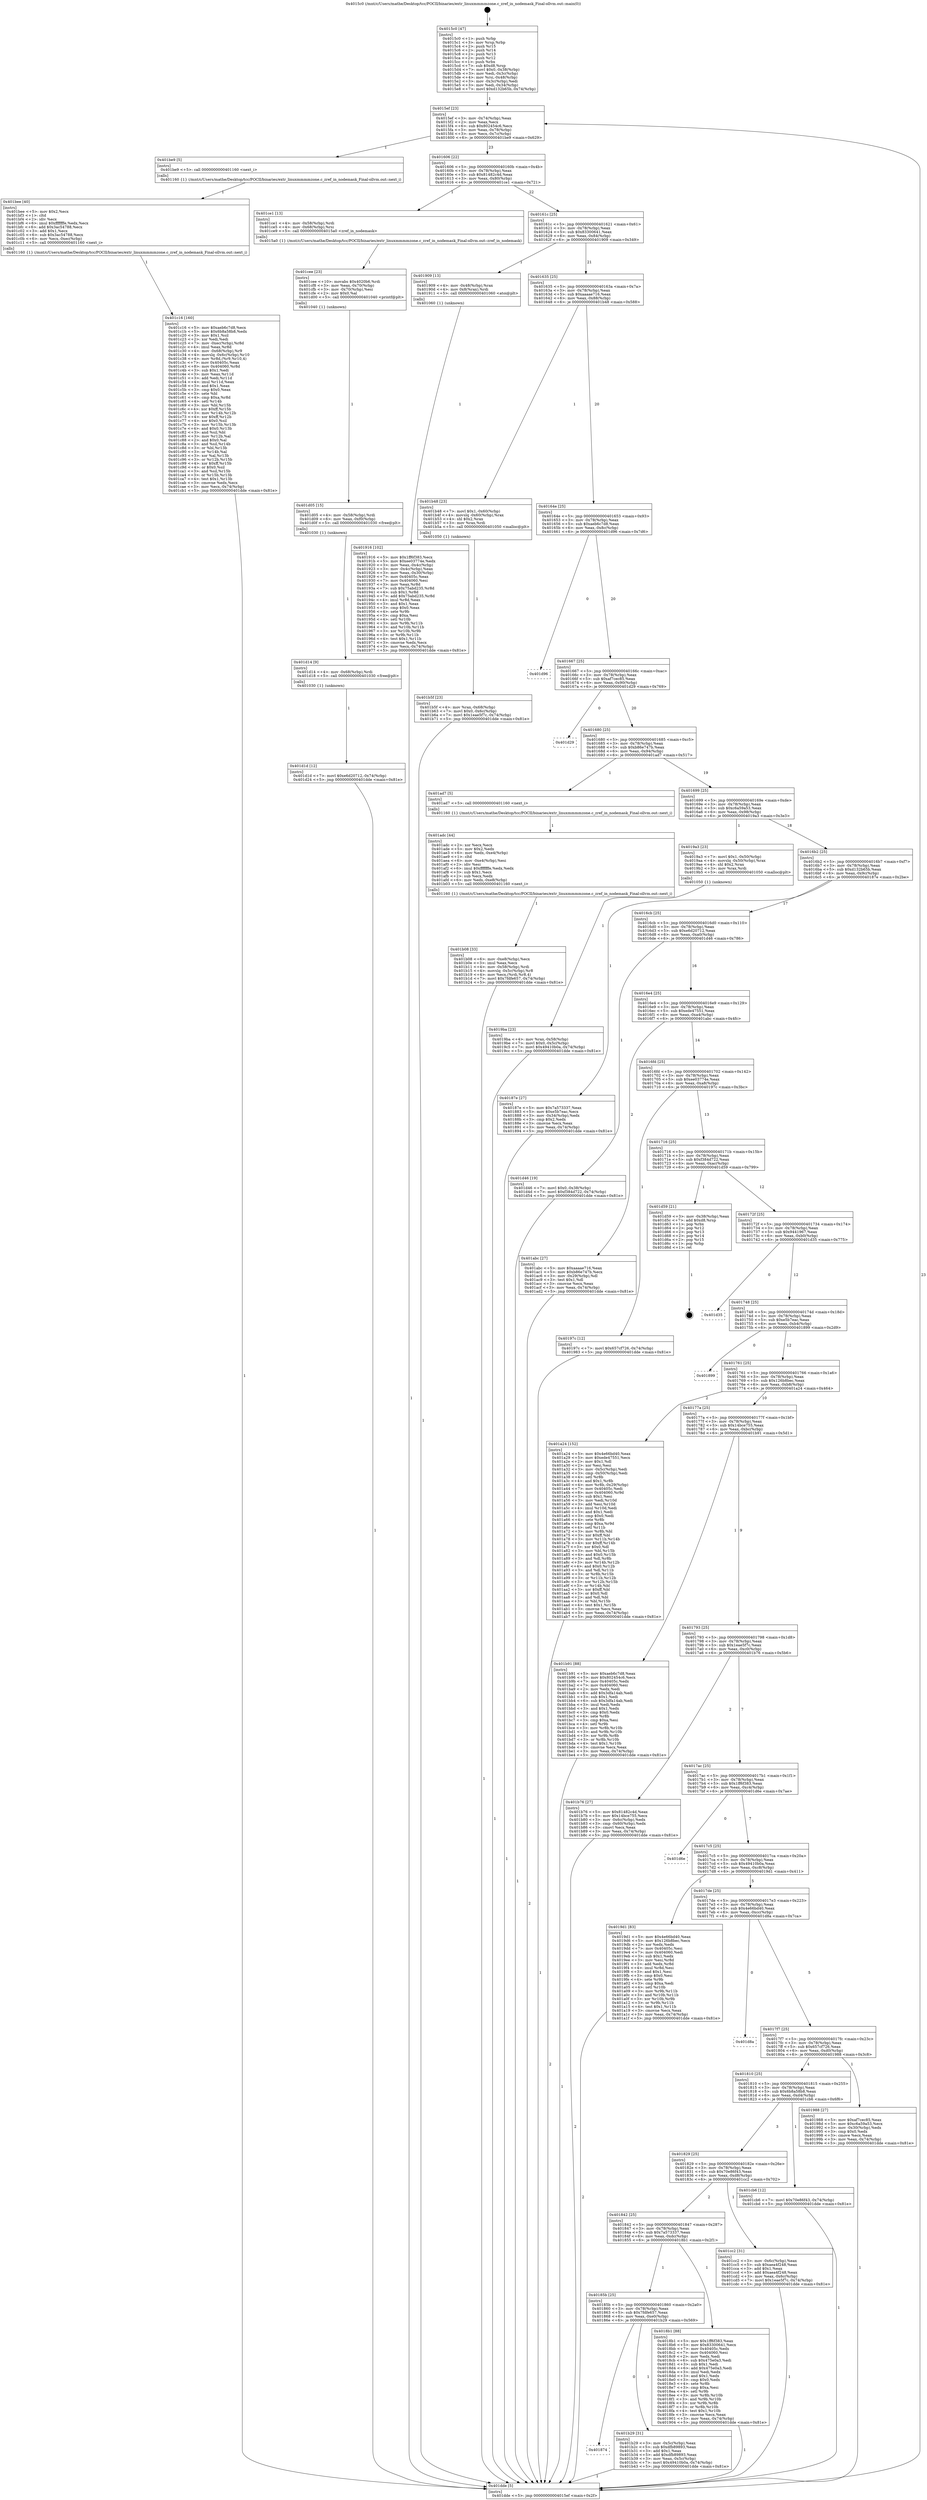 digraph "0x4015c0" {
  label = "0x4015c0 (/mnt/c/Users/mathe/Desktop/tcc/POCII/binaries/extr_linuxmmmmzone.c_zref_in_nodemask_Final-ollvm.out::main(0))"
  labelloc = "t"
  node[shape=record]

  Entry [label="",width=0.3,height=0.3,shape=circle,fillcolor=black,style=filled]
  "0x4015ef" [label="{
     0x4015ef [23]\l
     | [instrs]\l
     &nbsp;&nbsp;0x4015ef \<+3\>: mov -0x74(%rbp),%eax\l
     &nbsp;&nbsp;0x4015f2 \<+2\>: mov %eax,%ecx\l
     &nbsp;&nbsp;0x4015f4 \<+6\>: sub $0x802454c6,%ecx\l
     &nbsp;&nbsp;0x4015fa \<+3\>: mov %eax,-0x78(%rbp)\l
     &nbsp;&nbsp;0x4015fd \<+3\>: mov %ecx,-0x7c(%rbp)\l
     &nbsp;&nbsp;0x401600 \<+6\>: je 0000000000401be9 \<main+0x629\>\l
  }"]
  "0x401be9" [label="{
     0x401be9 [5]\l
     | [instrs]\l
     &nbsp;&nbsp;0x401be9 \<+5\>: call 0000000000401160 \<next_i\>\l
     | [calls]\l
     &nbsp;&nbsp;0x401160 \{1\} (/mnt/c/Users/mathe/Desktop/tcc/POCII/binaries/extr_linuxmmmmzone.c_zref_in_nodemask_Final-ollvm.out::next_i)\l
  }"]
  "0x401606" [label="{
     0x401606 [22]\l
     | [instrs]\l
     &nbsp;&nbsp;0x401606 \<+5\>: jmp 000000000040160b \<main+0x4b\>\l
     &nbsp;&nbsp;0x40160b \<+3\>: mov -0x78(%rbp),%eax\l
     &nbsp;&nbsp;0x40160e \<+5\>: sub $0x81482c4d,%eax\l
     &nbsp;&nbsp;0x401613 \<+3\>: mov %eax,-0x80(%rbp)\l
     &nbsp;&nbsp;0x401616 \<+6\>: je 0000000000401ce1 \<main+0x721\>\l
  }"]
  Exit [label="",width=0.3,height=0.3,shape=circle,fillcolor=black,style=filled,peripheries=2]
  "0x401ce1" [label="{
     0x401ce1 [13]\l
     | [instrs]\l
     &nbsp;&nbsp;0x401ce1 \<+4\>: mov -0x58(%rbp),%rdi\l
     &nbsp;&nbsp;0x401ce5 \<+4\>: mov -0x68(%rbp),%rsi\l
     &nbsp;&nbsp;0x401ce9 \<+5\>: call 00000000004015a0 \<zref_in_nodemask\>\l
     | [calls]\l
     &nbsp;&nbsp;0x4015a0 \{1\} (/mnt/c/Users/mathe/Desktop/tcc/POCII/binaries/extr_linuxmmmmzone.c_zref_in_nodemask_Final-ollvm.out::zref_in_nodemask)\l
  }"]
  "0x40161c" [label="{
     0x40161c [25]\l
     | [instrs]\l
     &nbsp;&nbsp;0x40161c \<+5\>: jmp 0000000000401621 \<main+0x61\>\l
     &nbsp;&nbsp;0x401621 \<+3\>: mov -0x78(%rbp),%eax\l
     &nbsp;&nbsp;0x401624 \<+5\>: sub $0x83300641,%eax\l
     &nbsp;&nbsp;0x401629 \<+6\>: mov %eax,-0x84(%rbp)\l
     &nbsp;&nbsp;0x40162f \<+6\>: je 0000000000401909 \<main+0x349\>\l
  }"]
  "0x401d1d" [label="{
     0x401d1d [12]\l
     | [instrs]\l
     &nbsp;&nbsp;0x401d1d \<+7\>: movl $0xe6d20712,-0x74(%rbp)\l
     &nbsp;&nbsp;0x401d24 \<+5\>: jmp 0000000000401dde \<main+0x81e\>\l
  }"]
  "0x401909" [label="{
     0x401909 [13]\l
     | [instrs]\l
     &nbsp;&nbsp;0x401909 \<+4\>: mov -0x48(%rbp),%rax\l
     &nbsp;&nbsp;0x40190d \<+4\>: mov 0x8(%rax),%rdi\l
     &nbsp;&nbsp;0x401911 \<+5\>: call 0000000000401060 \<atoi@plt\>\l
     | [calls]\l
     &nbsp;&nbsp;0x401060 \{1\} (unknown)\l
  }"]
  "0x401635" [label="{
     0x401635 [25]\l
     | [instrs]\l
     &nbsp;&nbsp;0x401635 \<+5\>: jmp 000000000040163a \<main+0x7a\>\l
     &nbsp;&nbsp;0x40163a \<+3\>: mov -0x78(%rbp),%eax\l
     &nbsp;&nbsp;0x40163d \<+5\>: sub $0xaaaae716,%eax\l
     &nbsp;&nbsp;0x401642 \<+6\>: mov %eax,-0x88(%rbp)\l
     &nbsp;&nbsp;0x401648 \<+6\>: je 0000000000401b48 \<main+0x588\>\l
  }"]
  "0x401d14" [label="{
     0x401d14 [9]\l
     | [instrs]\l
     &nbsp;&nbsp;0x401d14 \<+4\>: mov -0x68(%rbp),%rdi\l
     &nbsp;&nbsp;0x401d18 \<+5\>: call 0000000000401030 \<free@plt\>\l
     | [calls]\l
     &nbsp;&nbsp;0x401030 \{1\} (unknown)\l
  }"]
  "0x401b48" [label="{
     0x401b48 [23]\l
     | [instrs]\l
     &nbsp;&nbsp;0x401b48 \<+7\>: movl $0x1,-0x60(%rbp)\l
     &nbsp;&nbsp;0x401b4f \<+4\>: movslq -0x60(%rbp),%rax\l
     &nbsp;&nbsp;0x401b53 \<+4\>: shl $0x2,%rax\l
     &nbsp;&nbsp;0x401b57 \<+3\>: mov %rax,%rdi\l
     &nbsp;&nbsp;0x401b5a \<+5\>: call 0000000000401050 \<malloc@plt\>\l
     | [calls]\l
     &nbsp;&nbsp;0x401050 \{1\} (unknown)\l
  }"]
  "0x40164e" [label="{
     0x40164e [25]\l
     | [instrs]\l
     &nbsp;&nbsp;0x40164e \<+5\>: jmp 0000000000401653 \<main+0x93\>\l
     &nbsp;&nbsp;0x401653 \<+3\>: mov -0x78(%rbp),%eax\l
     &nbsp;&nbsp;0x401656 \<+5\>: sub $0xaeb6c7d8,%eax\l
     &nbsp;&nbsp;0x40165b \<+6\>: mov %eax,-0x8c(%rbp)\l
     &nbsp;&nbsp;0x401661 \<+6\>: je 0000000000401d96 \<main+0x7d6\>\l
  }"]
  "0x401d05" [label="{
     0x401d05 [15]\l
     | [instrs]\l
     &nbsp;&nbsp;0x401d05 \<+4\>: mov -0x58(%rbp),%rdi\l
     &nbsp;&nbsp;0x401d09 \<+6\>: mov %eax,-0xf0(%rbp)\l
     &nbsp;&nbsp;0x401d0f \<+5\>: call 0000000000401030 \<free@plt\>\l
     | [calls]\l
     &nbsp;&nbsp;0x401030 \{1\} (unknown)\l
  }"]
  "0x401d96" [label="{
     0x401d96\l
  }", style=dashed]
  "0x401667" [label="{
     0x401667 [25]\l
     | [instrs]\l
     &nbsp;&nbsp;0x401667 \<+5\>: jmp 000000000040166c \<main+0xac\>\l
     &nbsp;&nbsp;0x40166c \<+3\>: mov -0x78(%rbp),%eax\l
     &nbsp;&nbsp;0x40166f \<+5\>: sub $0xaf7cec85,%eax\l
     &nbsp;&nbsp;0x401674 \<+6\>: mov %eax,-0x90(%rbp)\l
     &nbsp;&nbsp;0x40167a \<+6\>: je 0000000000401d29 \<main+0x769\>\l
  }"]
  "0x401cee" [label="{
     0x401cee [23]\l
     | [instrs]\l
     &nbsp;&nbsp;0x401cee \<+10\>: movabs $0x4020b6,%rdi\l
     &nbsp;&nbsp;0x401cf8 \<+3\>: mov %eax,-0x70(%rbp)\l
     &nbsp;&nbsp;0x401cfb \<+3\>: mov -0x70(%rbp),%esi\l
     &nbsp;&nbsp;0x401cfe \<+2\>: mov $0x0,%al\l
     &nbsp;&nbsp;0x401d00 \<+5\>: call 0000000000401040 \<printf@plt\>\l
     | [calls]\l
     &nbsp;&nbsp;0x401040 \{1\} (unknown)\l
  }"]
  "0x401d29" [label="{
     0x401d29\l
  }", style=dashed]
  "0x401680" [label="{
     0x401680 [25]\l
     | [instrs]\l
     &nbsp;&nbsp;0x401680 \<+5\>: jmp 0000000000401685 \<main+0xc5\>\l
     &nbsp;&nbsp;0x401685 \<+3\>: mov -0x78(%rbp),%eax\l
     &nbsp;&nbsp;0x401688 \<+5\>: sub $0xb86e747b,%eax\l
     &nbsp;&nbsp;0x40168d \<+6\>: mov %eax,-0x94(%rbp)\l
     &nbsp;&nbsp;0x401693 \<+6\>: je 0000000000401ad7 \<main+0x517\>\l
  }"]
  "0x401c16" [label="{
     0x401c16 [160]\l
     | [instrs]\l
     &nbsp;&nbsp;0x401c16 \<+5\>: mov $0xaeb6c7d8,%ecx\l
     &nbsp;&nbsp;0x401c1b \<+5\>: mov $0x6b8a58b8,%edx\l
     &nbsp;&nbsp;0x401c20 \<+3\>: mov $0x1,%sil\l
     &nbsp;&nbsp;0x401c23 \<+2\>: xor %edi,%edi\l
     &nbsp;&nbsp;0x401c25 \<+7\>: mov -0xec(%rbp),%r8d\l
     &nbsp;&nbsp;0x401c2c \<+4\>: imul %eax,%r8d\l
     &nbsp;&nbsp;0x401c30 \<+4\>: mov -0x68(%rbp),%r9\l
     &nbsp;&nbsp;0x401c34 \<+4\>: movslq -0x6c(%rbp),%r10\l
     &nbsp;&nbsp;0x401c38 \<+4\>: mov %r8d,(%r9,%r10,4)\l
     &nbsp;&nbsp;0x401c3c \<+7\>: mov 0x40405c,%eax\l
     &nbsp;&nbsp;0x401c43 \<+8\>: mov 0x404060,%r8d\l
     &nbsp;&nbsp;0x401c4b \<+3\>: sub $0x1,%edi\l
     &nbsp;&nbsp;0x401c4e \<+3\>: mov %eax,%r11d\l
     &nbsp;&nbsp;0x401c51 \<+3\>: add %edi,%r11d\l
     &nbsp;&nbsp;0x401c54 \<+4\>: imul %r11d,%eax\l
     &nbsp;&nbsp;0x401c58 \<+3\>: and $0x1,%eax\l
     &nbsp;&nbsp;0x401c5b \<+3\>: cmp $0x0,%eax\l
     &nbsp;&nbsp;0x401c5e \<+3\>: sete %bl\l
     &nbsp;&nbsp;0x401c61 \<+4\>: cmp $0xa,%r8d\l
     &nbsp;&nbsp;0x401c65 \<+4\>: setl %r14b\l
     &nbsp;&nbsp;0x401c69 \<+3\>: mov %bl,%r15b\l
     &nbsp;&nbsp;0x401c6c \<+4\>: xor $0xff,%r15b\l
     &nbsp;&nbsp;0x401c70 \<+3\>: mov %r14b,%r12b\l
     &nbsp;&nbsp;0x401c73 \<+4\>: xor $0xff,%r12b\l
     &nbsp;&nbsp;0x401c77 \<+4\>: xor $0x0,%sil\l
     &nbsp;&nbsp;0x401c7b \<+3\>: mov %r15b,%r13b\l
     &nbsp;&nbsp;0x401c7e \<+4\>: and $0x0,%r13b\l
     &nbsp;&nbsp;0x401c82 \<+3\>: and %sil,%bl\l
     &nbsp;&nbsp;0x401c85 \<+3\>: mov %r12b,%al\l
     &nbsp;&nbsp;0x401c88 \<+2\>: and $0x0,%al\l
     &nbsp;&nbsp;0x401c8a \<+3\>: and %sil,%r14b\l
     &nbsp;&nbsp;0x401c8d \<+3\>: or %bl,%r13b\l
     &nbsp;&nbsp;0x401c90 \<+3\>: or %r14b,%al\l
     &nbsp;&nbsp;0x401c93 \<+3\>: xor %al,%r13b\l
     &nbsp;&nbsp;0x401c96 \<+3\>: or %r12b,%r15b\l
     &nbsp;&nbsp;0x401c99 \<+4\>: xor $0xff,%r15b\l
     &nbsp;&nbsp;0x401c9d \<+4\>: or $0x0,%sil\l
     &nbsp;&nbsp;0x401ca1 \<+3\>: and %sil,%r15b\l
     &nbsp;&nbsp;0x401ca4 \<+3\>: or %r15b,%r13b\l
     &nbsp;&nbsp;0x401ca7 \<+4\>: test $0x1,%r13b\l
     &nbsp;&nbsp;0x401cab \<+3\>: cmovne %edx,%ecx\l
     &nbsp;&nbsp;0x401cae \<+3\>: mov %ecx,-0x74(%rbp)\l
     &nbsp;&nbsp;0x401cb1 \<+5\>: jmp 0000000000401dde \<main+0x81e\>\l
  }"]
  "0x401ad7" [label="{
     0x401ad7 [5]\l
     | [instrs]\l
     &nbsp;&nbsp;0x401ad7 \<+5\>: call 0000000000401160 \<next_i\>\l
     | [calls]\l
     &nbsp;&nbsp;0x401160 \{1\} (/mnt/c/Users/mathe/Desktop/tcc/POCII/binaries/extr_linuxmmmmzone.c_zref_in_nodemask_Final-ollvm.out::next_i)\l
  }"]
  "0x401699" [label="{
     0x401699 [25]\l
     | [instrs]\l
     &nbsp;&nbsp;0x401699 \<+5\>: jmp 000000000040169e \<main+0xde\>\l
     &nbsp;&nbsp;0x40169e \<+3\>: mov -0x78(%rbp),%eax\l
     &nbsp;&nbsp;0x4016a1 \<+5\>: sub $0xc6a59a53,%eax\l
     &nbsp;&nbsp;0x4016a6 \<+6\>: mov %eax,-0x98(%rbp)\l
     &nbsp;&nbsp;0x4016ac \<+6\>: je 00000000004019a3 \<main+0x3e3\>\l
  }"]
  "0x401bee" [label="{
     0x401bee [40]\l
     | [instrs]\l
     &nbsp;&nbsp;0x401bee \<+5\>: mov $0x2,%ecx\l
     &nbsp;&nbsp;0x401bf3 \<+1\>: cltd\l
     &nbsp;&nbsp;0x401bf4 \<+2\>: idiv %ecx\l
     &nbsp;&nbsp;0x401bf6 \<+6\>: imul $0xfffffffe,%edx,%ecx\l
     &nbsp;&nbsp;0x401bfc \<+6\>: add $0x3ac54788,%ecx\l
     &nbsp;&nbsp;0x401c02 \<+3\>: add $0x1,%ecx\l
     &nbsp;&nbsp;0x401c05 \<+6\>: sub $0x3ac54788,%ecx\l
     &nbsp;&nbsp;0x401c0b \<+6\>: mov %ecx,-0xec(%rbp)\l
     &nbsp;&nbsp;0x401c11 \<+5\>: call 0000000000401160 \<next_i\>\l
     | [calls]\l
     &nbsp;&nbsp;0x401160 \{1\} (/mnt/c/Users/mathe/Desktop/tcc/POCII/binaries/extr_linuxmmmmzone.c_zref_in_nodemask_Final-ollvm.out::next_i)\l
  }"]
  "0x4019a3" [label="{
     0x4019a3 [23]\l
     | [instrs]\l
     &nbsp;&nbsp;0x4019a3 \<+7\>: movl $0x1,-0x50(%rbp)\l
     &nbsp;&nbsp;0x4019aa \<+4\>: movslq -0x50(%rbp),%rax\l
     &nbsp;&nbsp;0x4019ae \<+4\>: shl $0x2,%rax\l
     &nbsp;&nbsp;0x4019b2 \<+3\>: mov %rax,%rdi\l
     &nbsp;&nbsp;0x4019b5 \<+5\>: call 0000000000401050 \<malloc@plt\>\l
     | [calls]\l
     &nbsp;&nbsp;0x401050 \{1\} (unknown)\l
  }"]
  "0x4016b2" [label="{
     0x4016b2 [25]\l
     | [instrs]\l
     &nbsp;&nbsp;0x4016b2 \<+5\>: jmp 00000000004016b7 \<main+0xf7\>\l
     &nbsp;&nbsp;0x4016b7 \<+3\>: mov -0x78(%rbp),%eax\l
     &nbsp;&nbsp;0x4016ba \<+5\>: sub $0xd132b65b,%eax\l
     &nbsp;&nbsp;0x4016bf \<+6\>: mov %eax,-0x9c(%rbp)\l
     &nbsp;&nbsp;0x4016c5 \<+6\>: je 000000000040187e \<main+0x2be\>\l
  }"]
  "0x401b5f" [label="{
     0x401b5f [23]\l
     | [instrs]\l
     &nbsp;&nbsp;0x401b5f \<+4\>: mov %rax,-0x68(%rbp)\l
     &nbsp;&nbsp;0x401b63 \<+7\>: movl $0x0,-0x6c(%rbp)\l
     &nbsp;&nbsp;0x401b6a \<+7\>: movl $0x1eae5f7c,-0x74(%rbp)\l
     &nbsp;&nbsp;0x401b71 \<+5\>: jmp 0000000000401dde \<main+0x81e\>\l
  }"]
  "0x40187e" [label="{
     0x40187e [27]\l
     | [instrs]\l
     &nbsp;&nbsp;0x40187e \<+5\>: mov $0x7a573337,%eax\l
     &nbsp;&nbsp;0x401883 \<+5\>: mov $0xe5b7eac,%ecx\l
     &nbsp;&nbsp;0x401888 \<+3\>: mov -0x34(%rbp),%edx\l
     &nbsp;&nbsp;0x40188b \<+3\>: cmp $0x2,%edx\l
     &nbsp;&nbsp;0x40188e \<+3\>: cmovne %ecx,%eax\l
     &nbsp;&nbsp;0x401891 \<+3\>: mov %eax,-0x74(%rbp)\l
     &nbsp;&nbsp;0x401894 \<+5\>: jmp 0000000000401dde \<main+0x81e\>\l
  }"]
  "0x4016cb" [label="{
     0x4016cb [25]\l
     | [instrs]\l
     &nbsp;&nbsp;0x4016cb \<+5\>: jmp 00000000004016d0 \<main+0x110\>\l
     &nbsp;&nbsp;0x4016d0 \<+3\>: mov -0x78(%rbp),%eax\l
     &nbsp;&nbsp;0x4016d3 \<+5\>: sub $0xe6d20712,%eax\l
     &nbsp;&nbsp;0x4016d8 \<+6\>: mov %eax,-0xa0(%rbp)\l
     &nbsp;&nbsp;0x4016de \<+6\>: je 0000000000401d46 \<main+0x786\>\l
  }"]
  "0x401dde" [label="{
     0x401dde [5]\l
     | [instrs]\l
     &nbsp;&nbsp;0x401dde \<+5\>: jmp 00000000004015ef \<main+0x2f\>\l
  }"]
  "0x4015c0" [label="{
     0x4015c0 [47]\l
     | [instrs]\l
     &nbsp;&nbsp;0x4015c0 \<+1\>: push %rbp\l
     &nbsp;&nbsp;0x4015c1 \<+3\>: mov %rsp,%rbp\l
     &nbsp;&nbsp;0x4015c4 \<+2\>: push %r15\l
     &nbsp;&nbsp;0x4015c6 \<+2\>: push %r14\l
     &nbsp;&nbsp;0x4015c8 \<+2\>: push %r13\l
     &nbsp;&nbsp;0x4015ca \<+2\>: push %r12\l
     &nbsp;&nbsp;0x4015cc \<+1\>: push %rbx\l
     &nbsp;&nbsp;0x4015cd \<+7\>: sub $0xd8,%rsp\l
     &nbsp;&nbsp;0x4015d4 \<+7\>: movl $0x0,-0x38(%rbp)\l
     &nbsp;&nbsp;0x4015db \<+3\>: mov %edi,-0x3c(%rbp)\l
     &nbsp;&nbsp;0x4015de \<+4\>: mov %rsi,-0x48(%rbp)\l
     &nbsp;&nbsp;0x4015e2 \<+3\>: mov -0x3c(%rbp),%edi\l
     &nbsp;&nbsp;0x4015e5 \<+3\>: mov %edi,-0x34(%rbp)\l
     &nbsp;&nbsp;0x4015e8 \<+7\>: movl $0xd132b65b,-0x74(%rbp)\l
  }"]
  "0x401874" [label="{
     0x401874\l
  }", style=dashed]
  "0x401d46" [label="{
     0x401d46 [19]\l
     | [instrs]\l
     &nbsp;&nbsp;0x401d46 \<+7\>: movl $0x0,-0x38(%rbp)\l
     &nbsp;&nbsp;0x401d4d \<+7\>: movl $0xf384d722,-0x74(%rbp)\l
     &nbsp;&nbsp;0x401d54 \<+5\>: jmp 0000000000401dde \<main+0x81e\>\l
  }"]
  "0x4016e4" [label="{
     0x4016e4 [25]\l
     | [instrs]\l
     &nbsp;&nbsp;0x4016e4 \<+5\>: jmp 00000000004016e9 \<main+0x129\>\l
     &nbsp;&nbsp;0x4016e9 \<+3\>: mov -0x78(%rbp),%eax\l
     &nbsp;&nbsp;0x4016ec \<+5\>: sub $0xede47551,%eax\l
     &nbsp;&nbsp;0x4016f1 \<+6\>: mov %eax,-0xa4(%rbp)\l
     &nbsp;&nbsp;0x4016f7 \<+6\>: je 0000000000401abc \<main+0x4fc\>\l
  }"]
  "0x401b29" [label="{
     0x401b29 [31]\l
     | [instrs]\l
     &nbsp;&nbsp;0x401b29 \<+3\>: mov -0x5c(%rbp),%eax\l
     &nbsp;&nbsp;0x401b2c \<+5\>: sub $0xdfb89893,%eax\l
     &nbsp;&nbsp;0x401b31 \<+3\>: add $0x1,%eax\l
     &nbsp;&nbsp;0x401b34 \<+5\>: add $0xdfb89893,%eax\l
     &nbsp;&nbsp;0x401b39 \<+3\>: mov %eax,-0x5c(%rbp)\l
     &nbsp;&nbsp;0x401b3c \<+7\>: movl $0x49410b0a,-0x74(%rbp)\l
     &nbsp;&nbsp;0x401b43 \<+5\>: jmp 0000000000401dde \<main+0x81e\>\l
  }"]
  "0x401abc" [label="{
     0x401abc [27]\l
     | [instrs]\l
     &nbsp;&nbsp;0x401abc \<+5\>: mov $0xaaaae716,%eax\l
     &nbsp;&nbsp;0x401ac1 \<+5\>: mov $0xb86e747b,%ecx\l
     &nbsp;&nbsp;0x401ac6 \<+3\>: mov -0x29(%rbp),%dl\l
     &nbsp;&nbsp;0x401ac9 \<+3\>: test $0x1,%dl\l
     &nbsp;&nbsp;0x401acc \<+3\>: cmovne %ecx,%eax\l
     &nbsp;&nbsp;0x401acf \<+3\>: mov %eax,-0x74(%rbp)\l
     &nbsp;&nbsp;0x401ad2 \<+5\>: jmp 0000000000401dde \<main+0x81e\>\l
  }"]
  "0x4016fd" [label="{
     0x4016fd [25]\l
     | [instrs]\l
     &nbsp;&nbsp;0x4016fd \<+5\>: jmp 0000000000401702 \<main+0x142\>\l
     &nbsp;&nbsp;0x401702 \<+3\>: mov -0x78(%rbp),%eax\l
     &nbsp;&nbsp;0x401705 \<+5\>: sub $0xee03774e,%eax\l
     &nbsp;&nbsp;0x40170a \<+6\>: mov %eax,-0xa8(%rbp)\l
     &nbsp;&nbsp;0x401710 \<+6\>: je 000000000040197c \<main+0x3bc\>\l
  }"]
  "0x401b08" [label="{
     0x401b08 [33]\l
     | [instrs]\l
     &nbsp;&nbsp;0x401b08 \<+6\>: mov -0xe8(%rbp),%ecx\l
     &nbsp;&nbsp;0x401b0e \<+3\>: imul %eax,%ecx\l
     &nbsp;&nbsp;0x401b11 \<+4\>: mov -0x58(%rbp),%rdi\l
     &nbsp;&nbsp;0x401b15 \<+4\>: movslq -0x5c(%rbp),%r8\l
     &nbsp;&nbsp;0x401b19 \<+4\>: mov %ecx,(%rdi,%r8,4)\l
     &nbsp;&nbsp;0x401b1d \<+7\>: movl $0x7fdfe657,-0x74(%rbp)\l
     &nbsp;&nbsp;0x401b24 \<+5\>: jmp 0000000000401dde \<main+0x81e\>\l
  }"]
  "0x40197c" [label="{
     0x40197c [12]\l
     | [instrs]\l
     &nbsp;&nbsp;0x40197c \<+7\>: movl $0x657cf726,-0x74(%rbp)\l
     &nbsp;&nbsp;0x401983 \<+5\>: jmp 0000000000401dde \<main+0x81e\>\l
  }"]
  "0x401716" [label="{
     0x401716 [25]\l
     | [instrs]\l
     &nbsp;&nbsp;0x401716 \<+5\>: jmp 000000000040171b \<main+0x15b\>\l
     &nbsp;&nbsp;0x40171b \<+3\>: mov -0x78(%rbp),%eax\l
     &nbsp;&nbsp;0x40171e \<+5\>: sub $0xf384d722,%eax\l
     &nbsp;&nbsp;0x401723 \<+6\>: mov %eax,-0xac(%rbp)\l
     &nbsp;&nbsp;0x401729 \<+6\>: je 0000000000401d59 \<main+0x799\>\l
  }"]
  "0x401adc" [label="{
     0x401adc [44]\l
     | [instrs]\l
     &nbsp;&nbsp;0x401adc \<+2\>: xor %ecx,%ecx\l
     &nbsp;&nbsp;0x401ade \<+5\>: mov $0x2,%edx\l
     &nbsp;&nbsp;0x401ae3 \<+6\>: mov %edx,-0xe4(%rbp)\l
     &nbsp;&nbsp;0x401ae9 \<+1\>: cltd\l
     &nbsp;&nbsp;0x401aea \<+6\>: mov -0xe4(%rbp),%esi\l
     &nbsp;&nbsp;0x401af0 \<+2\>: idiv %esi\l
     &nbsp;&nbsp;0x401af2 \<+6\>: imul $0xfffffffe,%edx,%edx\l
     &nbsp;&nbsp;0x401af8 \<+3\>: sub $0x1,%ecx\l
     &nbsp;&nbsp;0x401afb \<+2\>: sub %ecx,%edx\l
     &nbsp;&nbsp;0x401afd \<+6\>: mov %edx,-0xe8(%rbp)\l
     &nbsp;&nbsp;0x401b03 \<+5\>: call 0000000000401160 \<next_i\>\l
     | [calls]\l
     &nbsp;&nbsp;0x401160 \{1\} (/mnt/c/Users/mathe/Desktop/tcc/POCII/binaries/extr_linuxmmmmzone.c_zref_in_nodemask_Final-ollvm.out::next_i)\l
  }"]
  "0x401d59" [label="{
     0x401d59 [21]\l
     | [instrs]\l
     &nbsp;&nbsp;0x401d59 \<+3\>: mov -0x38(%rbp),%eax\l
     &nbsp;&nbsp;0x401d5c \<+7\>: add $0xd8,%rsp\l
     &nbsp;&nbsp;0x401d63 \<+1\>: pop %rbx\l
     &nbsp;&nbsp;0x401d64 \<+2\>: pop %r12\l
     &nbsp;&nbsp;0x401d66 \<+2\>: pop %r13\l
     &nbsp;&nbsp;0x401d68 \<+2\>: pop %r14\l
     &nbsp;&nbsp;0x401d6a \<+2\>: pop %r15\l
     &nbsp;&nbsp;0x401d6c \<+1\>: pop %rbp\l
     &nbsp;&nbsp;0x401d6d \<+1\>: ret\l
  }"]
  "0x40172f" [label="{
     0x40172f [25]\l
     | [instrs]\l
     &nbsp;&nbsp;0x40172f \<+5\>: jmp 0000000000401734 \<main+0x174\>\l
     &nbsp;&nbsp;0x401734 \<+3\>: mov -0x78(%rbp),%eax\l
     &nbsp;&nbsp;0x401737 \<+5\>: sub $0x9441967,%eax\l
     &nbsp;&nbsp;0x40173c \<+6\>: mov %eax,-0xb0(%rbp)\l
     &nbsp;&nbsp;0x401742 \<+6\>: je 0000000000401d35 \<main+0x775\>\l
  }"]
  "0x4019ba" [label="{
     0x4019ba [23]\l
     | [instrs]\l
     &nbsp;&nbsp;0x4019ba \<+4\>: mov %rax,-0x58(%rbp)\l
     &nbsp;&nbsp;0x4019be \<+7\>: movl $0x0,-0x5c(%rbp)\l
     &nbsp;&nbsp;0x4019c5 \<+7\>: movl $0x49410b0a,-0x74(%rbp)\l
     &nbsp;&nbsp;0x4019cc \<+5\>: jmp 0000000000401dde \<main+0x81e\>\l
  }"]
  "0x401d35" [label="{
     0x401d35\l
  }", style=dashed]
  "0x401748" [label="{
     0x401748 [25]\l
     | [instrs]\l
     &nbsp;&nbsp;0x401748 \<+5\>: jmp 000000000040174d \<main+0x18d\>\l
     &nbsp;&nbsp;0x40174d \<+3\>: mov -0x78(%rbp),%eax\l
     &nbsp;&nbsp;0x401750 \<+5\>: sub $0xe5b7eac,%eax\l
     &nbsp;&nbsp;0x401755 \<+6\>: mov %eax,-0xb4(%rbp)\l
     &nbsp;&nbsp;0x40175b \<+6\>: je 0000000000401899 \<main+0x2d9\>\l
  }"]
  "0x401916" [label="{
     0x401916 [102]\l
     | [instrs]\l
     &nbsp;&nbsp;0x401916 \<+5\>: mov $0x1ff6f383,%ecx\l
     &nbsp;&nbsp;0x40191b \<+5\>: mov $0xee03774e,%edx\l
     &nbsp;&nbsp;0x401920 \<+3\>: mov %eax,-0x4c(%rbp)\l
     &nbsp;&nbsp;0x401923 \<+3\>: mov -0x4c(%rbp),%eax\l
     &nbsp;&nbsp;0x401926 \<+3\>: mov %eax,-0x30(%rbp)\l
     &nbsp;&nbsp;0x401929 \<+7\>: mov 0x40405c,%eax\l
     &nbsp;&nbsp;0x401930 \<+7\>: mov 0x404060,%esi\l
     &nbsp;&nbsp;0x401937 \<+3\>: mov %eax,%r8d\l
     &nbsp;&nbsp;0x40193a \<+7\>: sub $0x75abd235,%r8d\l
     &nbsp;&nbsp;0x401941 \<+4\>: sub $0x1,%r8d\l
     &nbsp;&nbsp;0x401945 \<+7\>: add $0x75abd235,%r8d\l
     &nbsp;&nbsp;0x40194c \<+4\>: imul %r8d,%eax\l
     &nbsp;&nbsp;0x401950 \<+3\>: and $0x1,%eax\l
     &nbsp;&nbsp;0x401953 \<+3\>: cmp $0x0,%eax\l
     &nbsp;&nbsp;0x401956 \<+4\>: sete %r9b\l
     &nbsp;&nbsp;0x40195a \<+3\>: cmp $0xa,%esi\l
     &nbsp;&nbsp;0x40195d \<+4\>: setl %r10b\l
     &nbsp;&nbsp;0x401961 \<+3\>: mov %r9b,%r11b\l
     &nbsp;&nbsp;0x401964 \<+3\>: and %r10b,%r11b\l
     &nbsp;&nbsp;0x401967 \<+3\>: xor %r10b,%r9b\l
     &nbsp;&nbsp;0x40196a \<+3\>: or %r9b,%r11b\l
     &nbsp;&nbsp;0x40196d \<+4\>: test $0x1,%r11b\l
     &nbsp;&nbsp;0x401971 \<+3\>: cmovne %edx,%ecx\l
     &nbsp;&nbsp;0x401974 \<+3\>: mov %ecx,-0x74(%rbp)\l
     &nbsp;&nbsp;0x401977 \<+5\>: jmp 0000000000401dde \<main+0x81e\>\l
  }"]
  "0x401899" [label="{
     0x401899\l
  }", style=dashed]
  "0x401761" [label="{
     0x401761 [25]\l
     | [instrs]\l
     &nbsp;&nbsp;0x401761 \<+5\>: jmp 0000000000401766 \<main+0x1a6\>\l
     &nbsp;&nbsp;0x401766 \<+3\>: mov -0x78(%rbp),%eax\l
     &nbsp;&nbsp;0x401769 \<+5\>: sub $0x126b8bec,%eax\l
     &nbsp;&nbsp;0x40176e \<+6\>: mov %eax,-0xb8(%rbp)\l
     &nbsp;&nbsp;0x401774 \<+6\>: je 0000000000401a24 \<main+0x464\>\l
  }"]
  "0x40185b" [label="{
     0x40185b [25]\l
     | [instrs]\l
     &nbsp;&nbsp;0x40185b \<+5\>: jmp 0000000000401860 \<main+0x2a0\>\l
     &nbsp;&nbsp;0x401860 \<+3\>: mov -0x78(%rbp),%eax\l
     &nbsp;&nbsp;0x401863 \<+5\>: sub $0x7fdfe657,%eax\l
     &nbsp;&nbsp;0x401868 \<+6\>: mov %eax,-0xe0(%rbp)\l
     &nbsp;&nbsp;0x40186e \<+6\>: je 0000000000401b29 \<main+0x569\>\l
  }"]
  "0x401a24" [label="{
     0x401a24 [152]\l
     | [instrs]\l
     &nbsp;&nbsp;0x401a24 \<+5\>: mov $0x4e66bd40,%eax\l
     &nbsp;&nbsp;0x401a29 \<+5\>: mov $0xede47551,%ecx\l
     &nbsp;&nbsp;0x401a2e \<+2\>: mov $0x1,%dl\l
     &nbsp;&nbsp;0x401a30 \<+2\>: xor %esi,%esi\l
     &nbsp;&nbsp;0x401a32 \<+3\>: mov -0x5c(%rbp),%edi\l
     &nbsp;&nbsp;0x401a35 \<+3\>: cmp -0x50(%rbp),%edi\l
     &nbsp;&nbsp;0x401a38 \<+4\>: setl %r8b\l
     &nbsp;&nbsp;0x401a3c \<+4\>: and $0x1,%r8b\l
     &nbsp;&nbsp;0x401a40 \<+4\>: mov %r8b,-0x29(%rbp)\l
     &nbsp;&nbsp;0x401a44 \<+7\>: mov 0x40405c,%edi\l
     &nbsp;&nbsp;0x401a4b \<+8\>: mov 0x404060,%r9d\l
     &nbsp;&nbsp;0x401a53 \<+3\>: sub $0x1,%esi\l
     &nbsp;&nbsp;0x401a56 \<+3\>: mov %edi,%r10d\l
     &nbsp;&nbsp;0x401a59 \<+3\>: add %esi,%r10d\l
     &nbsp;&nbsp;0x401a5c \<+4\>: imul %r10d,%edi\l
     &nbsp;&nbsp;0x401a60 \<+3\>: and $0x1,%edi\l
     &nbsp;&nbsp;0x401a63 \<+3\>: cmp $0x0,%edi\l
     &nbsp;&nbsp;0x401a66 \<+4\>: sete %r8b\l
     &nbsp;&nbsp;0x401a6a \<+4\>: cmp $0xa,%r9d\l
     &nbsp;&nbsp;0x401a6e \<+4\>: setl %r11b\l
     &nbsp;&nbsp;0x401a72 \<+3\>: mov %r8b,%bl\l
     &nbsp;&nbsp;0x401a75 \<+3\>: xor $0xff,%bl\l
     &nbsp;&nbsp;0x401a78 \<+3\>: mov %r11b,%r14b\l
     &nbsp;&nbsp;0x401a7b \<+4\>: xor $0xff,%r14b\l
     &nbsp;&nbsp;0x401a7f \<+3\>: xor $0x0,%dl\l
     &nbsp;&nbsp;0x401a82 \<+3\>: mov %bl,%r15b\l
     &nbsp;&nbsp;0x401a85 \<+4\>: and $0x0,%r15b\l
     &nbsp;&nbsp;0x401a89 \<+3\>: and %dl,%r8b\l
     &nbsp;&nbsp;0x401a8c \<+3\>: mov %r14b,%r12b\l
     &nbsp;&nbsp;0x401a8f \<+4\>: and $0x0,%r12b\l
     &nbsp;&nbsp;0x401a93 \<+3\>: and %dl,%r11b\l
     &nbsp;&nbsp;0x401a96 \<+3\>: or %r8b,%r15b\l
     &nbsp;&nbsp;0x401a99 \<+3\>: or %r11b,%r12b\l
     &nbsp;&nbsp;0x401a9c \<+3\>: xor %r12b,%r15b\l
     &nbsp;&nbsp;0x401a9f \<+3\>: or %r14b,%bl\l
     &nbsp;&nbsp;0x401aa2 \<+3\>: xor $0xff,%bl\l
     &nbsp;&nbsp;0x401aa5 \<+3\>: or $0x0,%dl\l
     &nbsp;&nbsp;0x401aa8 \<+2\>: and %dl,%bl\l
     &nbsp;&nbsp;0x401aaa \<+3\>: or %bl,%r15b\l
     &nbsp;&nbsp;0x401aad \<+4\>: test $0x1,%r15b\l
     &nbsp;&nbsp;0x401ab1 \<+3\>: cmovne %ecx,%eax\l
     &nbsp;&nbsp;0x401ab4 \<+3\>: mov %eax,-0x74(%rbp)\l
     &nbsp;&nbsp;0x401ab7 \<+5\>: jmp 0000000000401dde \<main+0x81e\>\l
  }"]
  "0x40177a" [label="{
     0x40177a [25]\l
     | [instrs]\l
     &nbsp;&nbsp;0x40177a \<+5\>: jmp 000000000040177f \<main+0x1bf\>\l
     &nbsp;&nbsp;0x40177f \<+3\>: mov -0x78(%rbp),%eax\l
     &nbsp;&nbsp;0x401782 \<+5\>: sub $0x14bce755,%eax\l
     &nbsp;&nbsp;0x401787 \<+6\>: mov %eax,-0xbc(%rbp)\l
     &nbsp;&nbsp;0x40178d \<+6\>: je 0000000000401b91 \<main+0x5d1\>\l
  }"]
  "0x4018b1" [label="{
     0x4018b1 [88]\l
     | [instrs]\l
     &nbsp;&nbsp;0x4018b1 \<+5\>: mov $0x1ff6f383,%eax\l
     &nbsp;&nbsp;0x4018b6 \<+5\>: mov $0x83300641,%ecx\l
     &nbsp;&nbsp;0x4018bb \<+7\>: mov 0x40405c,%edx\l
     &nbsp;&nbsp;0x4018c2 \<+7\>: mov 0x404060,%esi\l
     &nbsp;&nbsp;0x4018c9 \<+2\>: mov %edx,%edi\l
     &nbsp;&nbsp;0x4018cb \<+6\>: sub $0x475e0a3,%edi\l
     &nbsp;&nbsp;0x4018d1 \<+3\>: sub $0x1,%edi\l
     &nbsp;&nbsp;0x4018d4 \<+6\>: add $0x475e0a3,%edi\l
     &nbsp;&nbsp;0x4018da \<+3\>: imul %edi,%edx\l
     &nbsp;&nbsp;0x4018dd \<+3\>: and $0x1,%edx\l
     &nbsp;&nbsp;0x4018e0 \<+3\>: cmp $0x0,%edx\l
     &nbsp;&nbsp;0x4018e3 \<+4\>: sete %r8b\l
     &nbsp;&nbsp;0x4018e7 \<+3\>: cmp $0xa,%esi\l
     &nbsp;&nbsp;0x4018ea \<+4\>: setl %r9b\l
     &nbsp;&nbsp;0x4018ee \<+3\>: mov %r8b,%r10b\l
     &nbsp;&nbsp;0x4018f1 \<+3\>: and %r9b,%r10b\l
     &nbsp;&nbsp;0x4018f4 \<+3\>: xor %r9b,%r8b\l
     &nbsp;&nbsp;0x4018f7 \<+3\>: or %r8b,%r10b\l
     &nbsp;&nbsp;0x4018fa \<+4\>: test $0x1,%r10b\l
     &nbsp;&nbsp;0x4018fe \<+3\>: cmovne %ecx,%eax\l
     &nbsp;&nbsp;0x401901 \<+3\>: mov %eax,-0x74(%rbp)\l
     &nbsp;&nbsp;0x401904 \<+5\>: jmp 0000000000401dde \<main+0x81e\>\l
  }"]
  "0x401b91" [label="{
     0x401b91 [88]\l
     | [instrs]\l
     &nbsp;&nbsp;0x401b91 \<+5\>: mov $0xaeb6c7d8,%eax\l
     &nbsp;&nbsp;0x401b96 \<+5\>: mov $0x802454c6,%ecx\l
     &nbsp;&nbsp;0x401b9b \<+7\>: mov 0x40405c,%edx\l
     &nbsp;&nbsp;0x401ba2 \<+7\>: mov 0x404060,%esi\l
     &nbsp;&nbsp;0x401ba9 \<+2\>: mov %edx,%edi\l
     &nbsp;&nbsp;0x401bab \<+6\>: add $0x3dfa14ab,%edi\l
     &nbsp;&nbsp;0x401bb1 \<+3\>: sub $0x1,%edi\l
     &nbsp;&nbsp;0x401bb4 \<+6\>: sub $0x3dfa14ab,%edi\l
     &nbsp;&nbsp;0x401bba \<+3\>: imul %edi,%edx\l
     &nbsp;&nbsp;0x401bbd \<+3\>: and $0x1,%edx\l
     &nbsp;&nbsp;0x401bc0 \<+3\>: cmp $0x0,%edx\l
     &nbsp;&nbsp;0x401bc3 \<+4\>: sete %r8b\l
     &nbsp;&nbsp;0x401bc7 \<+3\>: cmp $0xa,%esi\l
     &nbsp;&nbsp;0x401bca \<+4\>: setl %r9b\l
     &nbsp;&nbsp;0x401bce \<+3\>: mov %r8b,%r10b\l
     &nbsp;&nbsp;0x401bd1 \<+3\>: and %r9b,%r10b\l
     &nbsp;&nbsp;0x401bd4 \<+3\>: xor %r9b,%r8b\l
     &nbsp;&nbsp;0x401bd7 \<+3\>: or %r8b,%r10b\l
     &nbsp;&nbsp;0x401bda \<+4\>: test $0x1,%r10b\l
     &nbsp;&nbsp;0x401bde \<+3\>: cmovne %ecx,%eax\l
     &nbsp;&nbsp;0x401be1 \<+3\>: mov %eax,-0x74(%rbp)\l
     &nbsp;&nbsp;0x401be4 \<+5\>: jmp 0000000000401dde \<main+0x81e\>\l
  }"]
  "0x401793" [label="{
     0x401793 [25]\l
     | [instrs]\l
     &nbsp;&nbsp;0x401793 \<+5\>: jmp 0000000000401798 \<main+0x1d8\>\l
     &nbsp;&nbsp;0x401798 \<+3\>: mov -0x78(%rbp),%eax\l
     &nbsp;&nbsp;0x40179b \<+5\>: sub $0x1eae5f7c,%eax\l
     &nbsp;&nbsp;0x4017a0 \<+6\>: mov %eax,-0xc0(%rbp)\l
     &nbsp;&nbsp;0x4017a6 \<+6\>: je 0000000000401b76 \<main+0x5b6\>\l
  }"]
  "0x401842" [label="{
     0x401842 [25]\l
     | [instrs]\l
     &nbsp;&nbsp;0x401842 \<+5\>: jmp 0000000000401847 \<main+0x287\>\l
     &nbsp;&nbsp;0x401847 \<+3\>: mov -0x78(%rbp),%eax\l
     &nbsp;&nbsp;0x40184a \<+5\>: sub $0x7a573337,%eax\l
     &nbsp;&nbsp;0x40184f \<+6\>: mov %eax,-0xdc(%rbp)\l
     &nbsp;&nbsp;0x401855 \<+6\>: je 00000000004018b1 \<main+0x2f1\>\l
  }"]
  "0x401b76" [label="{
     0x401b76 [27]\l
     | [instrs]\l
     &nbsp;&nbsp;0x401b76 \<+5\>: mov $0x81482c4d,%eax\l
     &nbsp;&nbsp;0x401b7b \<+5\>: mov $0x14bce755,%ecx\l
     &nbsp;&nbsp;0x401b80 \<+3\>: mov -0x6c(%rbp),%edx\l
     &nbsp;&nbsp;0x401b83 \<+3\>: cmp -0x60(%rbp),%edx\l
     &nbsp;&nbsp;0x401b86 \<+3\>: cmovl %ecx,%eax\l
     &nbsp;&nbsp;0x401b89 \<+3\>: mov %eax,-0x74(%rbp)\l
     &nbsp;&nbsp;0x401b8c \<+5\>: jmp 0000000000401dde \<main+0x81e\>\l
  }"]
  "0x4017ac" [label="{
     0x4017ac [25]\l
     | [instrs]\l
     &nbsp;&nbsp;0x4017ac \<+5\>: jmp 00000000004017b1 \<main+0x1f1\>\l
     &nbsp;&nbsp;0x4017b1 \<+3\>: mov -0x78(%rbp),%eax\l
     &nbsp;&nbsp;0x4017b4 \<+5\>: sub $0x1ff6f383,%eax\l
     &nbsp;&nbsp;0x4017b9 \<+6\>: mov %eax,-0xc4(%rbp)\l
     &nbsp;&nbsp;0x4017bf \<+6\>: je 0000000000401d6e \<main+0x7ae\>\l
  }"]
  "0x401cc2" [label="{
     0x401cc2 [31]\l
     | [instrs]\l
     &nbsp;&nbsp;0x401cc2 \<+3\>: mov -0x6c(%rbp),%eax\l
     &nbsp;&nbsp;0x401cc5 \<+5\>: sub $0xaea4f248,%eax\l
     &nbsp;&nbsp;0x401cca \<+3\>: add $0x1,%eax\l
     &nbsp;&nbsp;0x401ccd \<+5\>: add $0xaea4f248,%eax\l
     &nbsp;&nbsp;0x401cd2 \<+3\>: mov %eax,-0x6c(%rbp)\l
     &nbsp;&nbsp;0x401cd5 \<+7\>: movl $0x1eae5f7c,-0x74(%rbp)\l
     &nbsp;&nbsp;0x401cdc \<+5\>: jmp 0000000000401dde \<main+0x81e\>\l
  }"]
  "0x401d6e" [label="{
     0x401d6e\l
  }", style=dashed]
  "0x4017c5" [label="{
     0x4017c5 [25]\l
     | [instrs]\l
     &nbsp;&nbsp;0x4017c5 \<+5\>: jmp 00000000004017ca \<main+0x20a\>\l
     &nbsp;&nbsp;0x4017ca \<+3\>: mov -0x78(%rbp),%eax\l
     &nbsp;&nbsp;0x4017cd \<+5\>: sub $0x49410b0a,%eax\l
     &nbsp;&nbsp;0x4017d2 \<+6\>: mov %eax,-0xc8(%rbp)\l
     &nbsp;&nbsp;0x4017d8 \<+6\>: je 00000000004019d1 \<main+0x411\>\l
  }"]
  "0x401829" [label="{
     0x401829 [25]\l
     | [instrs]\l
     &nbsp;&nbsp;0x401829 \<+5\>: jmp 000000000040182e \<main+0x26e\>\l
     &nbsp;&nbsp;0x40182e \<+3\>: mov -0x78(%rbp),%eax\l
     &nbsp;&nbsp;0x401831 \<+5\>: sub $0x70e86f43,%eax\l
     &nbsp;&nbsp;0x401836 \<+6\>: mov %eax,-0xd8(%rbp)\l
     &nbsp;&nbsp;0x40183c \<+6\>: je 0000000000401cc2 \<main+0x702\>\l
  }"]
  "0x4019d1" [label="{
     0x4019d1 [83]\l
     | [instrs]\l
     &nbsp;&nbsp;0x4019d1 \<+5\>: mov $0x4e66bd40,%eax\l
     &nbsp;&nbsp;0x4019d6 \<+5\>: mov $0x126b8bec,%ecx\l
     &nbsp;&nbsp;0x4019db \<+2\>: xor %edx,%edx\l
     &nbsp;&nbsp;0x4019dd \<+7\>: mov 0x40405c,%esi\l
     &nbsp;&nbsp;0x4019e4 \<+7\>: mov 0x404060,%edi\l
     &nbsp;&nbsp;0x4019eb \<+3\>: sub $0x1,%edx\l
     &nbsp;&nbsp;0x4019ee \<+3\>: mov %esi,%r8d\l
     &nbsp;&nbsp;0x4019f1 \<+3\>: add %edx,%r8d\l
     &nbsp;&nbsp;0x4019f4 \<+4\>: imul %r8d,%esi\l
     &nbsp;&nbsp;0x4019f8 \<+3\>: and $0x1,%esi\l
     &nbsp;&nbsp;0x4019fb \<+3\>: cmp $0x0,%esi\l
     &nbsp;&nbsp;0x4019fe \<+4\>: sete %r9b\l
     &nbsp;&nbsp;0x401a02 \<+3\>: cmp $0xa,%edi\l
     &nbsp;&nbsp;0x401a05 \<+4\>: setl %r10b\l
     &nbsp;&nbsp;0x401a09 \<+3\>: mov %r9b,%r11b\l
     &nbsp;&nbsp;0x401a0c \<+3\>: and %r10b,%r11b\l
     &nbsp;&nbsp;0x401a0f \<+3\>: xor %r10b,%r9b\l
     &nbsp;&nbsp;0x401a12 \<+3\>: or %r9b,%r11b\l
     &nbsp;&nbsp;0x401a15 \<+4\>: test $0x1,%r11b\l
     &nbsp;&nbsp;0x401a19 \<+3\>: cmovne %ecx,%eax\l
     &nbsp;&nbsp;0x401a1c \<+3\>: mov %eax,-0x74(%rbp)\l
     &nbsp;&nbsp;0x401a1f \<+5\>: jmp 0000000000401dde \<main+0x81e\>\l
  }"]
  "0x4017de" [label="{
     0x4017de [25]\l
     | [instrs]\l
     &nbsp;&nbsp;0x4017de \<+5\>: jmp 00000000004017e3 \<main+0x223\>\l
     &nbsp;&nbsp;0x4017e3 \<+3\>: mov -0x78(%rbp),%eax\l
     &nbsp;&nbsp;0x4017e6 \<+5\>: sub $0x4e66bd40,%eax\l
     &nbsp;&nbsp;0x4017eb \<+6\>: mov %eax,-0xcc(%rbp)\l
     &nbsp;&nbsp;0x4017f1 \<+6\>: je 0000000000401d8a \<main+0x7ca\>\l
  }"]
  "0x401cb6" [label="{
     0x401cb6 [12]\l
     | [instrs]\l
     &nbsp;&nbsp;0x401cb6 \<+7\>: movl $0x70e86f43,-0x74(%rbp)\l
     &nbsp;&nbsp;0x401cbd \<+5\>: jmp 0000000000401dde \<main+0x81e\>\l
  }"]
  "0x401d8a" [label="{
     0x401d8a\l
  }", style=dashed]
  "0x4017f7" [label="{
     0x4017f7 [25]\l
     | [instrs]\l
     &nbsp;&nbsp;0x4017f7 \<+5\>: jmp 00000000004017fc \<main+0x23c\>\l
     &nbsp;&nbsp;0x4017fc \<+3\>: mov -0x78(%rbp),%eax\l
     &nbsp;&nbsp;0x4017ff \<+5\>: sub $0x657cf726,%eax\l
     &nbsp;&nbsp;0x401804 \<+6\>: mov %eax,-0xd0(%rbp)\l
     &nbsp;&nbsp;0x40180a \<+6\>: je 0000000000401988 \<main+0x3c8\>\l
  }"]
  "0x401810" [label="{
     0x401810 [25]\l
     | [instrs]\l
     &nbsp;&nbsp;0x401810 \<+5\>: jmp 0000000000401815 \<main+0x255\>\l
     &nbsp;&nbsp;0x401815 \<+3\>: mov -0x78(%rbp),%eax\l
     &nbsp;&nbsp;0x401818 \<+5\>: sub $0x6b8a58b8,%eax\l
     &nbsp;&nbsp;0x40181d \<+6\>: mov %eax,-0xd4(%rbp)\l
     &nbsp;&nbsp;0x401823 \<+6\>: je 0000000000401cb6 \<main+0x6f6\>\l
  }"]
  "0x401988" [label="{
     0x401988 [27]\l
     | [instrs]\l
     &nbsp;&nbsp;0x401988 \<+5\>: mov $0xaf7cec85,%eax\l
     &nbsp;&nbsp;0x40198d \<+5\>: mov $0xc6a59a53,%ecx\l
     &nbsp;&nbsp;0x401992 \<+3\>: mov -0x30(%rbp),%edx\l
     &nbsp;&nbsp;0x401995 \<+3\>: cmp $0x0,%edx\l
     &nbsp;&nbsp;0x401998 \<+3\>: cmove %ecx,%eax\l
     &nbsp;&nbsp;0x40199b \<+3\>: mov %eax,-0x74(%rbp)\l
     &nbsp;&nbsp;0x40199e \<+5\>: jmp 0000000000401dde \<main+0x81e\>\l
  }"]
  Entry -> "0x4015c0" [label=" 1"]
  "0x4015ef" -> "0x401be9" [label=" 1"]
  "0x4015ef" -> "0x401606" [label=" 23"]
  "0x401d59" -> Exit [label=" 1"]
  "0x401606" -> "0x401ce1" [label=" 1"]
  "0x401606" -> "0x40161c" [label=" 22"]
  "0x401d46" -> "0x401dde" [label=" 1"]
  "0x40161c" -> "0x401909" [label=" 1"]
  "0x40161c" -> "0x401635" [label=" 21"]
  "0x401d1d" -> "0x401dde" [label=" 1"]
  "0x401635" -> "0x401b48" [label=" 1"]
  "0x401635" -> "0x40164e" [label=" 20"]
  "0x401d14" -> "0x401d1d" [label=" 1"]
  "0x40164e" -> "0x401d96" [label=" 0"]
  "0x40164e" -> "0x401667" [label=" 20"]
  "0x401d05" -> "0x401d14" [label=" 1"]
  "0x401667" -> "0x401d29" [label=" 0"]
  "0x401667" -> "0x401680" [label=" 20"]
  "0x401cee" -> "0x401d05" [label=" 1"]
  "0x401680" -> "0x401ad7" [label=" 1"]
  "0x401680" -> "0x401699" [label=" 19"]
  "0x401ce1" -> "0x401cee" [label=" 1"]
  "0x401699" -> "0x4019a3" [label=" 1"]
  "0x401699" -> "0x4016b2" [label=" 18"]
  "0x401cc2" -> "0x401dde" [label=" 1"]
  "0x4016b2" -> "0x40187e" [label=" 1"]
  "0x4016b2" -> "0x4016cb" [label=" 17"]
  "0x40187e" -> "0x401dde" [label=" 1"]
  "0x4015c0" -> "0x4015ef" [label=" 1"]
  "0x401dde" -> "0x4015ef" [label=" 23"]
  "0x401cb6" -> "0x401dde" [label=" 1"]
  "0x4016cb" -> "0x401d46" [label=" 1"]
  "0x4016cb" -> "0x4016e4" [label=" 16"]
  "0x401c16" -> "0x401dde" [label=" 1"]
  "0x4016e4" -> "0x401abc" [label=" 2"]
  "0x4016e4" -> "0x4016fd" [label=" 14"]
  "0x401bee" -> "0x401c16" [label=" 1"]
  "0x4016fd" -> "0x40197c" [label=" 1"]
  "0x4016fd" -> "0x401716" [label=" 13"]
  "0x401b91" -> "0x401dde" [label=" 1"]
  "0x401716" -> "0x401d59" [label=" 1"]
  "0x401716" -> "0x40172f" [label=" 12"]
  "0x401b76" -> "0x401dde" [label=" 2"]
  "0x40172f" -> "0x401d35" [label=" 0"]
  "0x40172f" -> "0x401748" [label=" 12"]
  "0x401b5f" -> "0x401dde" [label=" 1"]
  "0x401748" -> "0x401899" [label=" 0"]
  "0x401748" -> "0x401761" [label=" 12"]
  "0x401b48" -> "0x401b5f" [label=" 1"]
  "0x401761" -> "0x401a24" [label=" 2"]
  "0x401761" -> "0x40177a" [label=" 10"]
  "0x401b29" -> "0x401dde" [label=" 1"]
  "0x40177a" -> "0x401b91" [label=" 1"]
  "0x40177a" -> "0x401793" [label=" 9"]
  "0x40185b" -> "0x401874" [label=" 0"]
  "0x401793" -> "0x401b76" [label=" 2"]
  "0x401793" -> "0x4017ac" [label=" 7"]
  "0x401be9" -> "0x401bee" [label=" 1"]
  "0x4017ac" -> "0x401d6e" [label=" 0"]
  "0x4017ac" -> "0x4017c5" [label=" 7"]
  "0x401b08" -> "0x401dde" [label=" 1"]
  "0x4017c5" -> "0x4019d1" [label=" 2"]
  "0x4017c5" -> "0x4017de" [label=" 5"]
  "0x401ad7" -> "0x401adc" [label=" 1"]
  "0x4017de" -> "0x401d8a" [label=" 0"]
  "0x4017de" -> "0x4017f7" [label=" 5"]
  "0x401abc" -> "0x401dde" [label=" 2"]
  "0x4017f7" -> "0x401988" [label=" 1"]
  "0x4017f7" -> "0x401810" [label=" 4"]
  "0x401a24" -> "0x401dde" [label=" 2"]
  "0x401810" -> "0x401cb6" [label=" 1"]
  "0x401810" -> "0x401829" [label=" 3"]
  "0x401adc" -> "0x401b08" [label=" 1"]
  "0x401829" -> "0x401cc2" [label=" 1"]
  "0x401829" -> "0x401842" [label=" 2"]
  "0x40185b" -> "0x401b29" [label=" 1"]
  "0x401842" -> "0x4018b1" [label=" 1"]
  "0x401842" -> "0x40185b" [label=" 1"]
  "0x4018b1" -> "0x401dde" [label=" 1"]
  "0x401909" -> "0x401916" [label=" 1"]
  "0x401916" -> "0x401dde" [label=" 1"]
  "0x40197c" -> "0x401dde" [label=" 1"]
  "0x401988" -> "0x401dde" [label=" 1"]
  "0x4019a3" -> "0x4019ba" [label=" 1"]
  "0x4019ba" -> "0x401dde" [label=" 1"]
  "0x4019d1" -> "0x401dde" [label=" 2"]
}
